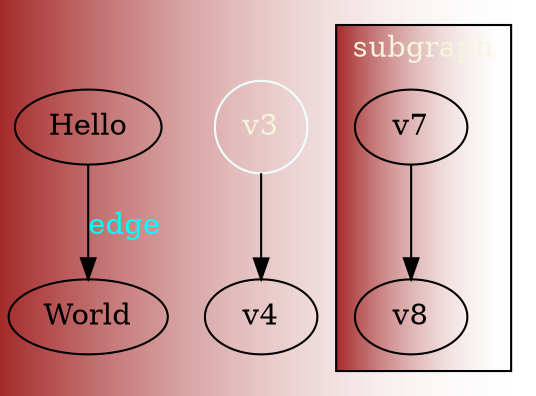 digraph G{
  // node [fontcolor=aquamarine];
  Hello -> World [label="edge", fontcolor="aqua"];
  fontcolor="beige";
  bgcolor="brown:transparent";

  v3 [shape=circle, color=azure, fontcolor=beige];
  v3 -> v4;

  subgraph cluster_3 {
    v7 -> v8;
    label="subgraph";
  }
}
